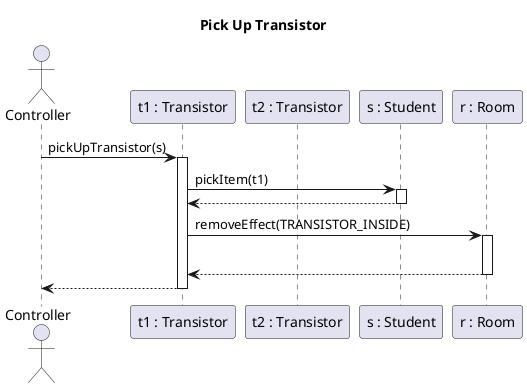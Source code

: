 @startuml
title Pick Up Transistor

actor Controller as c order 10
participant "t1 : Transistor" as Transistor order 30
participant "s : Student" as Student order 41
participant "t2 : Transistor" as Transistor2 order 40
participant "r : Room" as Room order 50

c -> Transistor : pickUpTransistor(s)
activate Transistor

    Transistor -> Student : pickItem(t1)
    activate Student 
        Transistor <-- Student
    deactivate Student 
                Transistor -> Room: removeEffect(TRANSISTOR_INSIDE)

                    activate Room
                        ' Room -> Room: Move(s)

                    |||
                    Transistor <-- Room
                    deactivate Room

    c <-- Transistor 
deactivate Transistor




@enduml